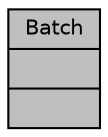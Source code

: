 digraph "Batch"
{
  edge [fontname="Helvetica",fontsize="10",labelfontname="Helvetica",labelfontsize="10"];
  node [fontname="Helvetica",fontsize="10",shape=record];
  Node1 [label="{Batch\n||}",height=0.2,width=0.4,color="black", fillcolor="grey75", style="filled" fontcolor="black"];
}
